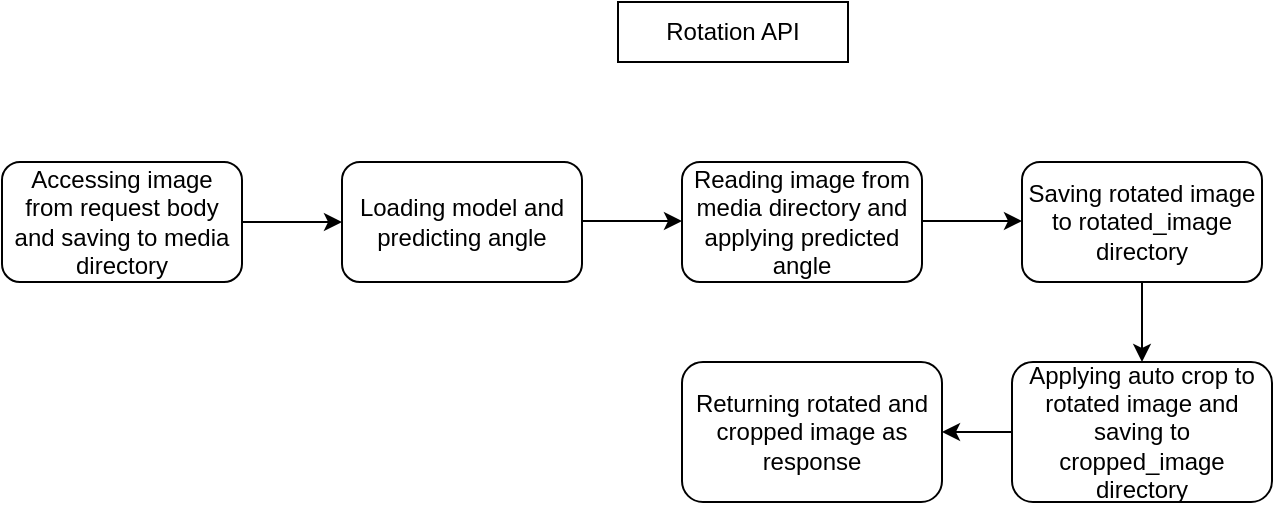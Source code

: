 <mxfile version="18.1.3" type="github"><diagram id="-VhG7FWFacbAS97kZHSP" name="Page-1"><mxGraphModel dx="868" dy="488" grid="1" gridSize="10" guides="1" tooltips="1" connect="1" arrows="1" fold="1" page="1" pageScale="1" pageWidth="850" pageHeight="1100" math="0" shadow="0"><root><mxCell id="0"/><mxCell id="1" parent="0"/><mxCell id="1k1VSNcvdTuzE9hcQQMa-1" value="Accessing image from request body and saving to media directory" style="rounded=1;whiteSpace=wrap;html=1;" parent="1" vertex="1"><mxGeometry x="60" y="110" width="120" height="60" as="geometry"/></mxCell><mxCell id="1k1VSNcvdTuzE9hcQQMa-2" value="Rotation API" style="text;html=1;strokeColor=default;fillColor=none;align=center;verticalAlign=middle;whiteSpace=wrap;rounded=0;" parent="1" vertex="1"><mxGeometry x="368" y="30" width="115" height="30" as="geometry"/></mxCell><mxCell id="TQ2qcdyL7B9T0SuKiGcn-1" value="Loading model and predicting angle" style="rounded=1;whiteSpace=wrap;html=1;" vertex="1" parent="1"><mxGeometry x="230" y="110" width="120" height="60" as="geometry"/></mxCell><mxCell id="TQ2qcdyL7B9T0SuKiGcn-2" value="Reading image from media directory and applying predicted angle" style="rounded=1;whiteSpace=wrap;html=1;" vertex="1" parent="1"><mxGeometry x="400" y="110" width="120" height="60" as="geometry"/></mxCell><mxCell id="TQ2qcdyL7B9T0SuKiGcn-12" value="" style="edgeStyle=orthogonalEdgeStyle;rounded=0;orthogonalLoop=1;jettySize=auto;html=1;" edge="1" parent="1" source="TQ2qcdyL7B9T0SuKiGcn-3" target="TQ2qcdyL7B9T0SuKiGcn-4"><mxGeometry relative="1" as="geometry"/></mxCell><mxCell id="TQ2qcdyL7B9T0SuKiGcn-3" value="Saving rotated image to rotated_image directory" style="rounded=1;whiteSpace=wrap;html=1;" vertex="1" parent="1"><mxGeometry x="570" y="110" width="120" height="60" as="geometry"/></mxCell><mxCell id="TQ2qcdyL7B9T0SuKiGcn-14" value="" style="edgeStyle=orthogonalEdgeStyle;rounded=0;orthogonalLoop=1;jettySize=auto;html=1;" edge="1" parent="1" source="TQ2qcdyL7B9T0SuKiGcn-4" target="TQ2qcdyL7B9T0SuKiGcn-13"><mxGeometry relative="1" as="geometry"/></mxCell><mxCell id="TQ2qcdyL7B9T0SuKiGcn-4" value="Applying auto crop to rotated image and saving to cropped_image directory" style="rounded=1;whiteSpace=wrap;html=1;" vertex="1" parent="1"><mxGeometry x="565" y="210" width="130" height="70" as="geometry"/></mxCell><mxCell id="TQ2qcdyL7B9T0SuKiGcn-6" value="" style="endArrow=classic;html=1;rounded=0;" edge="1" parent="1" target="TQ2qcdyL7B9T0SuKiGcn-1"><mxGeometry width="50" height="50" relative="1" as="geometry"><mxPoint x="180" y="140" as="sourcePoint"/><mxPoint x="230" y="90" as="targetPoint"/></mxGeometry></mxCell><mxCell id="TQ2qcdyL7B9T0SuKiGcn-7" value="" style="endArrow=classic;html=1;rounded=0;" edge="1" parent="1"><mxGeometry width="50" height="50" relative="1" as="geometry"><mxPoint x="350" y="139.5" as="sourcePoint"/><mxPoint x="400" y="139.5" as="targetPoint"/></mxGeometry></mxCell><mxCell id="TQ2qcdyL7B9T0SuKiGcn-8" value="" style="endArrow=classic;html=1;rounded=0;" edge="1" parent="1"><mxGeometry width="50" height="50" relative="1" as="geometry"><mxPoint x="520" y="139.5" as="sourcePoint"/><mxPoint x="570" y="139.5" as="targetPoint"/></mxGeometry></mxCell><mxCell id="TQ2qcdyL7B9T0SuKiGcn-13" value="Returning rotated and cropped image as response" style="rounded=1;whiteSpace=wrap;html=1;" vertex="1" parent="1"><mxGeometry x="400" y="210" width="130" height="70" as="geometry"/></mxCell></root></mxGraphModel></diagram></mxfile>